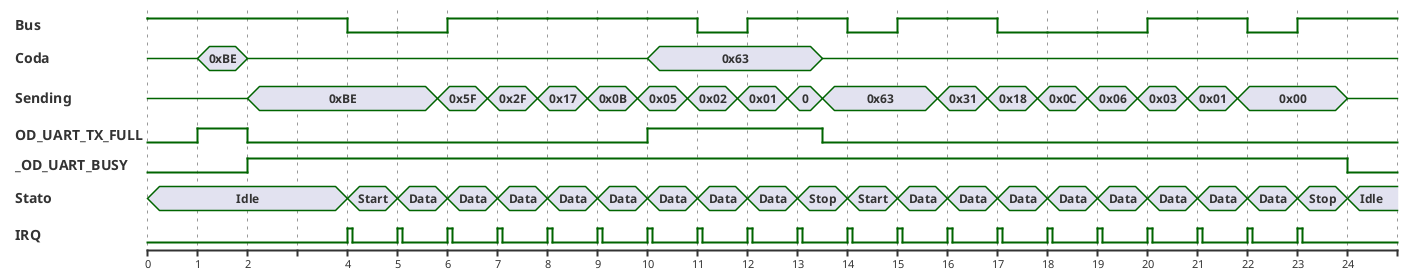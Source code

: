 @startuml phy-tx-timing

mode compact
'hide time-axis

binary "Bus" as bus
concise "Coda" as queue
concise "Sending" as data
binary "OD_UART_TX_FULL" as full
binary "_OD_UART_BUSY" as busy
concise "Stato" as state
binary "IRQ" as irq

bus is 1

@0
bus is 1
queue is {-}
data is {-}
state is Idle

@1
queue is 0xBE
full is 1

@2
queue is {-}
data is 0xBE
full is 0
busy is 1

@4
irq is 1
state is Start
bus is 0
@4.1
irq is 0

@5
irq is 1
state is Data
bus is 0
@5.1
irq is 0
@5.8
data is 0x5F

@6
irq is 1
state is Data
bus is 1
@6.1
irq is 0
@6.8
data is 0x2F

@7
irq is 1
state is Data
bus is 1
@7.1
irq is 0
@7.8
data is 0x17

@8
irq is 1
state is Data
bus is 1
@8.1
irq is 0
@8.8
data is 0x0B

@9
irq is 1
state is Data
bus is 1
@9.1
irq is 0
@9.8
data is 0x05

@10
irq is 1
state is Data
bus is 1
queue is 0x63
full is 1
@10.1
irq is 0
@10.8
data is 0x02

@11
irq is 1
state is Data
bus is 0
@11.1
irq is 0
@11.8
data is 0x01

@12
irq is 1
state is Data
bus is 1
@12.1
irq is 0
@12.8
data is 0

@13
irq is 1
state is Stop
bus is 1
@13.1
irq is 0
@13.5
data is 0x63
queue is {-}
full is 0

@14
state is Start
irq is 1
bus is 0
@14.1
irq is 0

@15
irq is 1
state is Data
bus is 1
@15.1
irq is 0
@15.8
data is 0x31

@16
irq is 1
state is Data
bus is 1
@16.1
irq is 0
@16.8
data is 0x18

@17
irq is 1
state is Data
bus is 0
@17.1
irq is 0
@17.8
data is 0x0C

@18
irq is 1
state is Data
bus is 0
@18.1
irq is 0
@18.8
data is 0x06

@19
irq is 1
state is Data
bus is 0
@19.1
irq is 0
@19.8
data is 0x03

@20
irq is 1
state is Data
bus is 1
@20.1
irq is 0
@20.8
data is 0x01

@21
irq is 1
state is Data
bus is 1
@21.1
irq is 0
@21.8
data is 0x00

@22
irq is 1
state is Data
bus is 0
@22.1
irq is 0

@23
irq is 1
state is Stop
bus is 1
@23.1
irq is 0

@24
data is {-}
busy is 0
state is Idle

''['0x63', '0x31', '0x18', '0xc', '0x6', '0x3', '0x1', '0x0']

@enduml